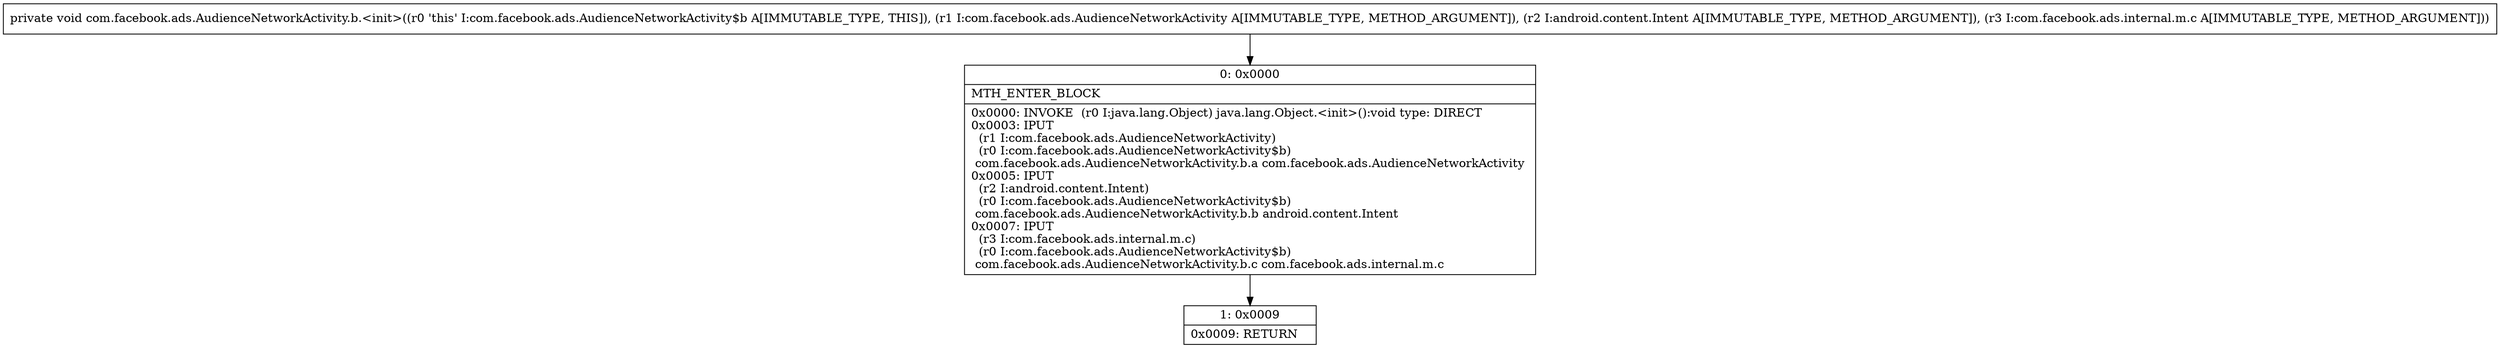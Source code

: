 digraph "CFG forcom.facebook.ads.AudienceNetworkActivity.b.\<init\>(Lcom\/facebook\/ads\/AudienceNetworkActivity;Landroid\/content\/Intent;Lcom\/facebook\/ads\/internal\/m\/c;)V" {
Node_0 [shape=record,label="{0\:\ 0x0000|MTH_ENTER_BLOCK\l|0x0000: INVOKE  (r0 I:java.lang.Object) java.lang.Object.\<init\>():void type: DIRECT \l0x0003: IPUT  \l  (r1 I:com.facebook.ads.AudienceNetworkActivity)\l  (r0 I:com.facebook.ads.AudienceNetworkActivity$b)\l com.facebook.ads.AudienceNetworkActivity.b.a com.facebook.ads.AudienceNetworkActivity \l0x0005: IPUT  \l  (r2 I:android.content.Intent)\l  (r0 I:com.facebook.ads.AudienceNetworkActivity$b)\l com.facebook.ads.AudienceNetworkActivity.b.b android.content.Intent \l0x0007: IPUT  \l  (r3 I:com.facebook.ads.internal.m.c)\l  (r0 I:com.facebook.ads.AudienceNetworkActivity$b)\l com.facebook.ads.AudienceNetworkActivity.b.c com.facebook.ads.internal.m.c \l}"];
Node_1 [shape=record,label="{1\:\ 0x0009|0x0009: RETURN   \l}"];
MethodNode[shape=record,label="{private void com.facebook.ads.AudienceNetworkActivity.b.\<init\>((r0 'this' I:com.facebook.ads.AudienceNetworkActivity$b A[IMMUTABLE_TYPE, THIS]), (r1 I:com.facebook.ads.AudienceNetworkActivity A[IMMUTABLE_TYPE, METHOD_ARGUMENT]), (r2 I:android.content.Intent A[IMMUTABLE_TYPE, METHOD_ARGUMENT]), (r3 I:com.facebook.ads.internal.m.c A[IMMUTABLE_TYPE, METHOD_ARGUMENT])) }"];
MethodNode -> Node_0;
Node_0 -> Node_1;
}

